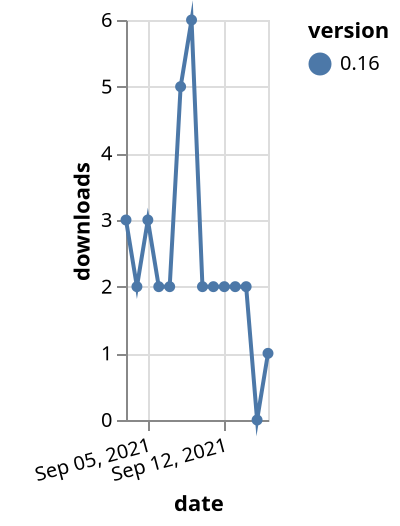{"$schema": "https://vega.github.io/schema/vega-lite/v5.json", "description": "A simple bar chart with embedded data.", "data": {"values": [{"date": "2021-09-03", "total": 3320, "delta": 3, "version": "0.16"}, {"date": "2021-09-04", "total": 3322, "delta": 2, "version": "0.16"}, {"date": "2021-09-05", "total": 3325, "delta": 3, "version": "0.16"}, {"date": "2021-09-06", "total": 3327, "delta": 2, "version": "0.16"}, {"date": "2021-09-07", "total": 3329, "delta": 2, "version": "0.16"}, {"date": "2021-09-08", "total": 3334, "delta": 5, "version": "0.16"}, {"date": "2021-09-09", "total": 3340, "delta": 6, "version": "0.16"}, {"date": "2021-09-10", "total": 3342, "delta": 2, "version": "0.16"}, {"date": "2021-09-11", "total": 3344, "delta": 2, "version": "0.16"}, {"date": "2021-09-12", "total": 3346, "delta": 2, "version": "0.16"}, {"date": "2021-09-13", "total": 3348, "delta": 2, "version": "0.16"}, {"date": "2021-09-14", "total": 3350, "delta": 2, "version": "0.16"}, {"date": "2021-09-15", "total": 3350, "delta": 0, "version": "0.16"}, {"date": "2021-09-16", "total": 3351, "delta": 1, "version": "0.16"}]}, "width": "container", "mark": {"type": "line", "point": {"filled": true}}, "encoding": {"x": {"field": "date", "type": "temporal", "timeUnit": "yearmonthdate", "title": "date", "axis": {"labelAngle": -15}}, "y": {"field": "delta", "type": "quantitative", "title": "downloads"}, "color": {"field": "version", "type": "nominal"}, "tooltip": {"field": "delta"}}}